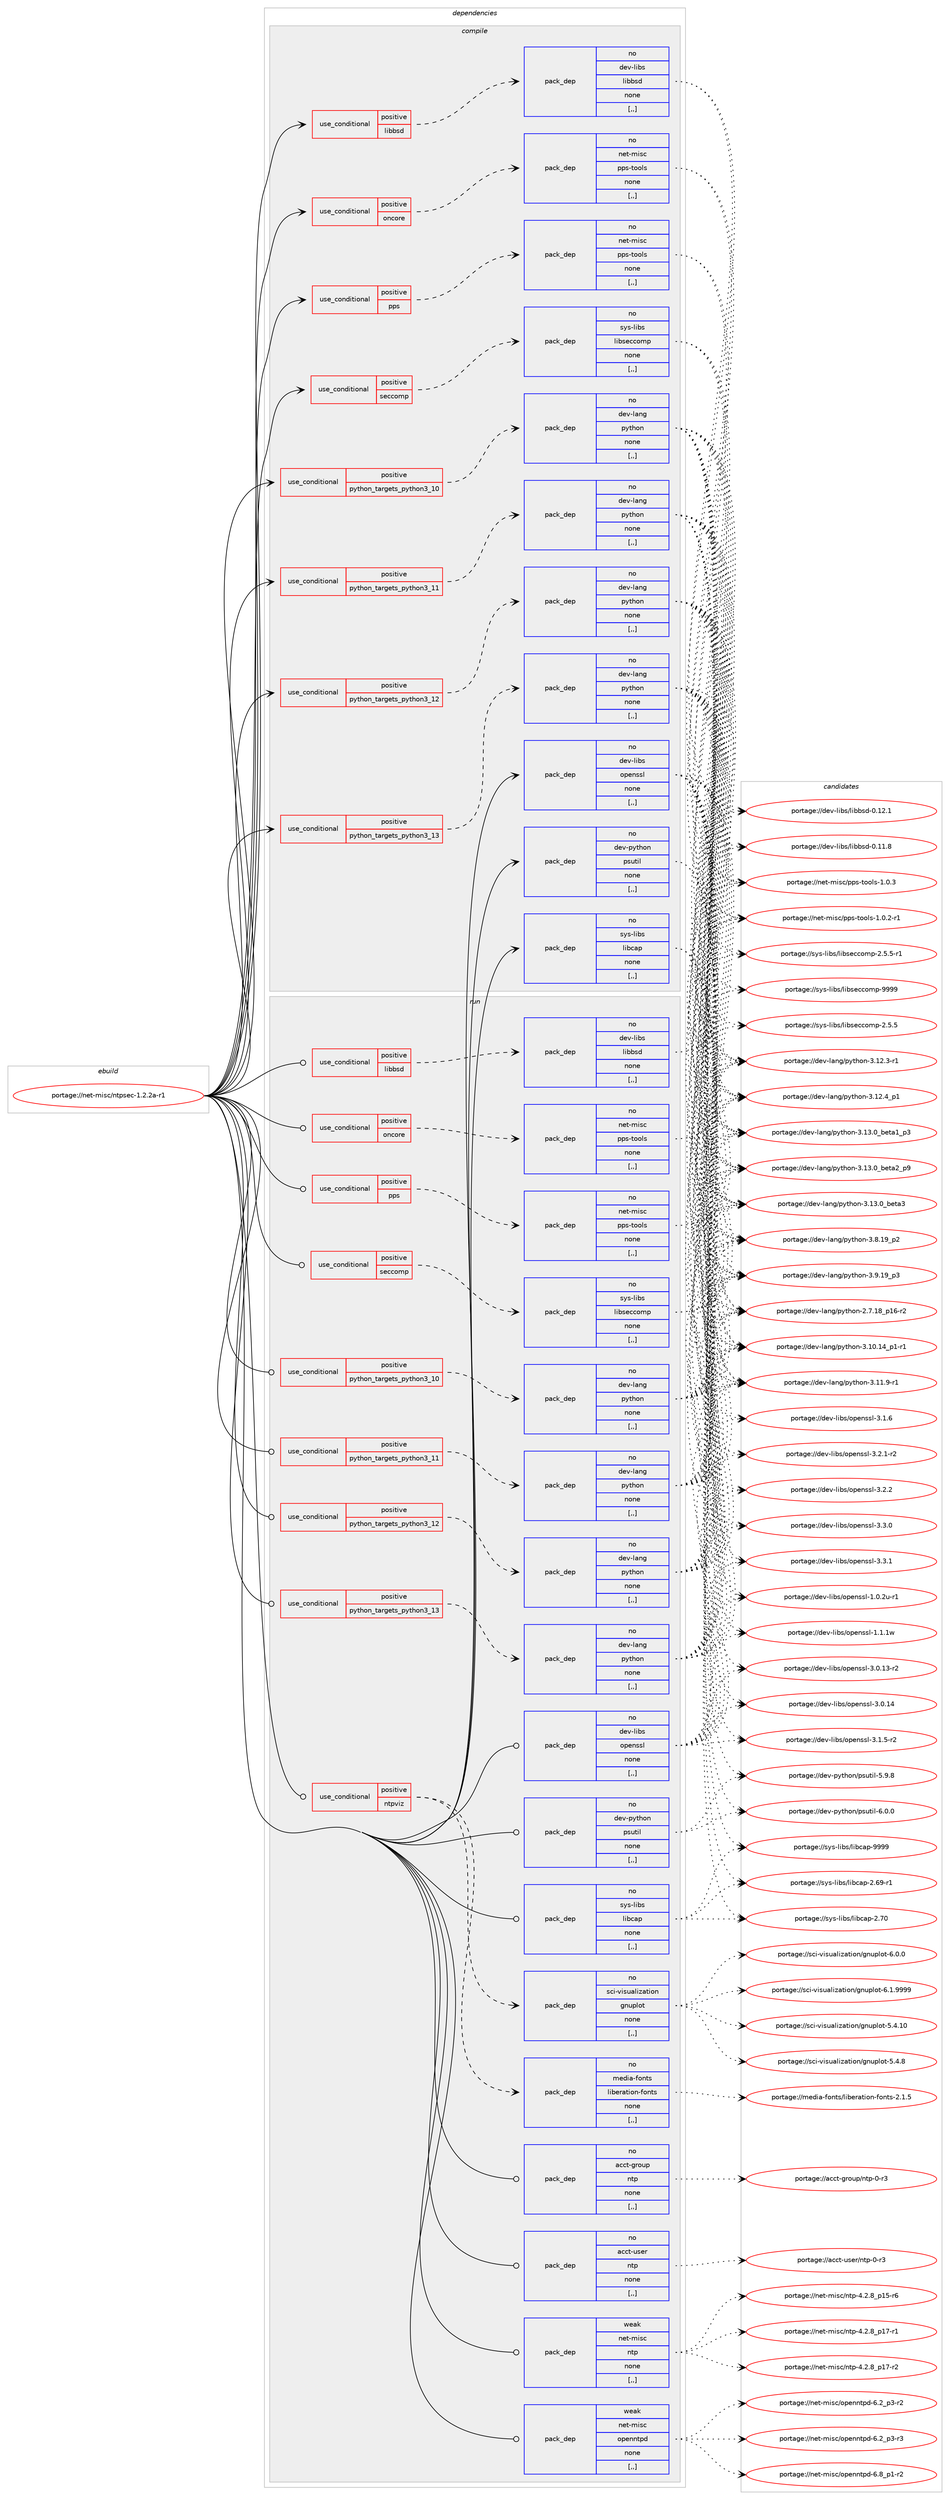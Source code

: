digraph prolog {

# *************
# Graph options
# *************

newrank=true;
concentrate=true;
compound=true;
graph [rankdir=LR,fontname=Helvetica,fontsize=10,ranksep=1.5];#, ranksep=2.5, nodesep=0.2];
edge  [arrowhead=vee];
node  [fontname=Helvetica,fontsize=10];

# **********
# The ebuild
# **********

subgraph cluster_leftcol {
color=gray;
rank=same;
label=<<i>ebuild</i>>;
id [label="portage://net-misc/ntpsec-1.2.2a-r1", color=red, width=4, href="../net-misc/ntpsec-1.2.2a-r1.svg"];
}

# ****************
# The dependencies
# ****************

subgraph cluster_midcol {
color=gray;
label=<<i>dependencies</i>>;
subgraph cluster_compile {
fillcolor="#eeeeee";
style=filled;
label=<<i>compile</i>>;
subgraph cond95794 {
dependency364302 [label=<<TABLE BORDER="0" CELLBORDER="1" CELLSPACING="0" CELLPADDING="4"><TR><TD ROWSPAN="3" CELLPADDING="10">use_conditional</TD></TR><TR><TD>positive</TD></TR><TR><TD>libbsd</TD></TR></TABLE>>, shape=none, color=red];
subgraph pack265881 {
dependency364303 [label=<<TABLE BORDER="0" CELLBORDER="1" CELLSPACING="0" CELLPADDING="4" WIDTH="220"><TR><TD ROWSPAN="6" CELLPADDING="30">pack_dep</TD></TR><TR><TD WIDTH="110">no</TD></TR><TR><TD>dev-libs</TD></TR><TR><TD>libbsd</TD></TR><TR><TD>none</TD></TR><TR><TD>[,,]</TD></TR></TABLE>>, shape=none, color=blue];
}
dependency364302:e -> dependency364303:w [weight=20,style="dashed",arrowhead="vee"];
}
id:e -> dependency364302:w [weight=20,style="solid",arrowhead="vee"];
subgraph cond95795 {
dependency364304 [label=<<TABLE BORDER="0" CELLBORDER="1" CELLSPACING="0" CELLPADDING="4"><TR><TD ROWSPAN="3" CELLPADDING="10">use_conditional</TD></TR><TR><TD>positive</TD></TR><TR><TD>oncore</TD></TR></TABLE>>, shape=none, color=red];
subgraph pack265882 {
dependency364305 [label=<<TABLE BORDER="0" CELLBORDER="1" CELLSPACING="0" CELLPADDING="4" WIDTH="220"><TR><TD ROWSPAN="6" CELLPADDING="30">pack_dep</TD></TR><TR><TD WIDTH="110">no</TD></TR><TR><TD>net-misc</TD></TR><TR><TD>pps-tools</TD></TR><TR><TD>none</TD></TR><TR><TD>[,,]</TD></TR></TABLE>>, shape=none, color=blue];
}
dependency364304:e -> dependency364305:w [weight=20,style="dashed",arrowhead="vee"];
}
id:e -> dependency364304:w [weight=20,style="solid",arrowhead="vee"];
subgraph cond95796 {
dependency364306 [label=<<TABLE BORDER="0" CELLBORDER="1" CELLSPACING="0" CELLPADDING="4"><TR><TD ROWSPAN="3" CELLPADDING="10">use_conditional</TD></TR><TR><TD>positive</TD></TR><TR><TD>pps</TD></TR></TABLE>>, shape=none, color=red];
subgraph pack265883 {
dependency364307 [label=<<TABLE BORDER="0" CELLBORDER="1" CELLSPACING="0" CELLPADDING="4" WIDTH="220"><TR><TD ROWSPAN="6" CELLPADDING="30">pack_dep</TD></TR><TR><TD WIDTH="110">no</TD></TR><TR><TD>net-misc</TD></TR><TR><TD>pps-tools</TD></TR><TR><TD>none</TD></TR><TR><TD>[,,]</TD></TR></TABLE>>, shape=none, color=blue];
}
dependency364306:e -> dependency364307:w [weight=20,style="dashed",arrowhead="vee"];
}
id:e -> dependency364306:w [weight=20,style="solid",arrowhead="vee"];
subgraph cond95797 {
dependency364308 [label=<<TABLE BORDER="0" CELLBORDER="1" CELLSPACING="0" CELLPADDING="4"><TR><TD ROWSPAN="3" CELLPADDING="10">use_conditional</TD></TR><TR><TD>positive</TD></TR><TR><TD>python_targets_python3_10</TD></TR></TABLE>>, shape=none, color=red];
subgraph pack265884 {
dependency364309 [label=<<TABLE BORDER="0" CELLBORDER="1" CELLSPACING="0" CELLPADDING="4" WIDTH="220"><TR><TD ROWSPAN="6" CELLPADDING="30">pack_dep</TD></TR><TR><TD WIDTH="110">no</TD></TR><TR><TD>dev-lang</TD></TR><TR><TD>python</TD></TR><TR><TD>none</TD></TR><TR><TD>[,,]</TD></TR></TABLE>>, shape=none, color=blue];
}
dependency364308:e -> dependency364309:w [weight=20,style="dashed",arrowhead="vee"];
}
id:e -> dependency364308:w [weight=20,style="solid",arrowhead="vee"];
subgraph cond95798 {
dependency364310 [label=<<TABLE BORDER="0" CELLBORDER="1" CELLSPACING="0" CELLPADDING="4"><TR><TD ROWSPAN="3" CELLPADDING="10">use_conditional</TD></TR><TR><TD>positive</TD></TR><TR><TD>python_targets_python3_11</TD></TR></TABLE>>, shape=none, color=red];
subgraph pack265885 {
dependency364311 [label=<<TABLE BORDER="0" CELLBORDER="1" CELLSPACING="0" CELLPADDING="4" WIDTH="220"><TR><TD ROWSPAN="6" CELLPADDING="30">pack_dep</TD></TR><TR><TD WIDTH="110">no</TD></TR><TR><TD>dev-lang</TD></TR><TR><TD>python</TD></TR><TR><TD>none</TD></TR><TR><TD>[,,]</TD></TR></TABLE>>, shape=none, color=blue];
}
dependency364310:e -> dependency364311:w [weight=20,style="dashed",arrowhead="vee"];
}
id:e -> dependency364310:w [weight=20,style="solid",arrowhead="vee"];
subgraph cond95799 {
dependency364312 [label=<<TABLE BORDER="0" CELLBORDER="1" CELLSPACING="0" CELLPADDING="4"><TR><TD ROWSPAN="3" CELLPADDING="10">use_conditional</TD></TR><TR><TD>positive</TD></TR><TR><TD>python_targets_python3_12</TD></TR></TABLE>>, shape=none, color=red];
subgraph pack265886 {
dependency364313 [label=<<TABLE BORDER="0" CELLBORDER="1" CELLSPACING="0" CELLPADDING="4" WIDTH="220"><TR><TD ROWSPAN="6" CELLPADDING="30">pack_dep</TD></TR><TR><TD WIDTH="110">no</TD></TR><TR><TD>dev-lang</TD></TR><TR><TD>python</TD></TR><TR><TD>none</TD></TR><TR><TD>[,,]</TD></TR></TABLE>>, shape=none, color=blue];
}
dependency364312:e -> dependency364313:w [weight=20,style="dashed",arrowhead="vee"];
}
id:e -> dependency364312:w [weight=20,style="solid",arrowhead="vee"];
subgraph cond95800 {
dependency364314 [label=<<TABLE BORDER="0" CELLBORDER="1" CELLSPACING="0" CELLPADDING="4"><TR><TD ROWSPAN="3" CELLPADDING="10">use_conditional</TD></TR><TR><TD>positive</TD></TR><TR><TD>python_targets_python3_13</TD></TR></TABLE>>, shape=none, color=red];
subgraph pack265887 {
dependency364315 [label=<<TABLE BORDER="0" CELLBORDER="1" CELLSPACING="0" CELLPADDING="4" WIDTH="220"><TR><TD ROWSPAN="6" CELLPADDING="30">pack_dep</TD></TR><TR><TD WIDTH="110">no</TD></TR><TR><TD>dev-lang</TD></TR><TR><TD>python</TD></TR><TR><TD>none</TD></TR><TR><TD>[,,]</TD></TR></TABLE>>, shape=none, color=blue];
}
dependency364314:e -> dependency364315:w [weight=20,style="dashed",arrowhead="vee"];
}
id:e -> dependency364314:w [weight=20,style="solid",arrowhead="vee"];
subgraph cond95801 {
dependency364316 [label=<<TABLE BORDER="0" CELLBORDER="1" CELLSPACING="0" CELLPADDING="4"><TR><TD ROWSPAN="3" CELLPADDING="10">use_conditional</TD></TR><TR><TD>positive</TD></TR><TR><TD>seccomp</TD></TR></TABLE>>, shape=none, color=red];
subgraph pack265888 {
dependency364317 [label=<<TABLE BORDER="0" CELLBORDER="1" CELLSPACING="0" CELLPADDING="4" WIDTH="220"><TR><TD ROWSPAN="6" CELLPADDING="30">pack_dep</TD></TR><TR><TD WIDTH="110">no</TD></TR><TR><TD>sys-libs</TD></TR><TR><TD>libseccomp</TD></TR><TR><TD>none</TD></TR><TR><TD>[,,]</TD></TR></TABLE>>, shape=none, color=blue];
}
dependency364316:e -> dependency364317:w [weight=20,style="dashed",arrowhead="vee"];
}
id:e -> dependency364316:w [weight=20,style="solid",arrowhead="vee"];
subgraph pack265889 {
dependency364318 [label=<<TABLE BORDER="0" CELLBORDER="1" CELLSPACING="0" CELLPADDING="4" WIDTH="220"><TR><TD ROWSPAN="6" CELLPADDING="30">pack_dep</TD></TR><TR><TD WIDTH="110">no</TD></TR><TR><TD>dev-libs</TD></TR><TR><TD>openssl</TD></TR><TR><TD>none</TD></TR><TR><TD>[,,]</TD></TR></TABLE>>, shape=none, color=blue];
}
id:e -> dependency364318:w [weight=20,style="solid",arrowhead="vee"];
subgraph pack265890 {
dependency364319 [label=<<TABLE BORDER="0" CELLBORDER="1" CELLSPACING="0" CELLPADDING="4" WIDTH="220"><TR><TD ROWSPAN="6" CELLPADDING="30">pack_dep</TD></TR><TR><TD WIDTH="110">no</TD></TR><TR><TD>dev-python</TD></TR><TR><TD>psutil</TD></TR><TR><TD>none</TD></TR><TR><TD>[,,]</TD></TR></TABLE>>, shape=none, color=blue];
}
id:e -> dependency364319:w [weight=20,style="solid",arrowhead="vee"];
subgraph pack265891 {
dependency364320 [label=<<TABLE BORDER="0" CELLBORDER="1" CELLSPACING="0" CELLPADDING="4" WIDTH="220"><TR><TD ROWSPAN="6" CELLPADDING="30">pack_dep</TD></TR><TR><TD WIDTH="110">no</TD></TR><TR><TD>sys-libs</TD></TR><TR><TD>libcap</TD></TR><TR><TD>none</TD></TR><TR><TD>[,,]</TD></TR></TABLE>>, shape=none, color=blue];
}
id:e -> dependency364320:w [weight=20,style="solid",arrowhead="vee"];
}
subgraph cluster_compileandrun {
fillcolor="#eeeeee";
style=filled;
label=<<i>compile and run</i>>;
}
subgraph cluster_run {
fillcolor="#eeeeee";
style=filled;
label=<<i>run</i>>;
subgraph cond95802 {
dependency364321 [label=<<TABLE BORDER="0" CELLBORDER="1" CELLSPACING="0" CELLPADDING="4"><TR><TD ROWSPAN="3" CELLPADDING="10">use_conditional</TD></TR><TR><TD>positive</TD></TR><TR><TD>libbsd</TD></TR></TABLE>>, shape=none, color=red];
subgraph pack265892 {
dependency364322 [label=<<TABLE BORDER="0" CELLBORDER="1" CELLSPACING="0" CELLPADDING="4" WIDTH="220"><TR><TD ROWSPAN="6" CELLPADDING="30">pack_dep</TD></TR><TR><TD WIDTH="110">no</TD></TR><TR><TD>dev-libs</TD></TR><TR><TD>libbsd</TD></TR><TR><TD>none</TD></TR><TR><TD>[,,]</TD></TR></TABLE>>, shape=none, color=blue];
}
dependency364321:e -> dependency364322:w [weight=20,style="dashed",arrowhead="vee"];
}
id:e -> dependency364321:w [weight=20,style="solid",arrowhead="odot"];
subgraph cond95803 {
dependency364323 [label=<<TABLE BORDER="0" CELLBORDER="1" CELLSPACING="0" CELLPADDING="4"><TR><TD ROWSPAN="3" CELLPADDING="10">use_conditional</TD></TR><TR><TD>positive</TD></TR><TR><TD>ntpviz</TD></TR></TABLE>>, shape=none, color=red];
subgraph pack265893 {
dependency364324 [label=<<TABLE BORDER="0" CELLBORDER="1" CELLSPACING="0" CELLPADDING="4" WIDTH="220"><TR><TD ROWSPAN="6" CELLPADDING="30">pack_dep</TD></TR><TR><TD WIDTH="110">no</TD></TR><TR><TD>media-fonts</TD></TR><TR><TD>liberation-fonts</TD></TR><TR><TD>none</TD></TR><TR><TD>[,,]</TD></TR></TABLE>>, shape=none, color=blue];
}
dependency364323:e -> dependency364324:w [weight=20,style="dashed",arrowhead="vee"];
subgraph pack265894 {
dependency364325 [label=<<TABLE BORDER="0" CELLBORDER="1" CELLSPACING="0" CELLPADDING="4" WIDTH="220"><TR><TD ROWSPAN="6" CELLPADDING="30">pack_dep</TD></TR><TR><TD WIDTH="110">no</TD></TR><TR><TD>sci-visualization</TD></TR><TR><TD>gnuplot</TD></TR><TR><TD>none</TD></TR><TR><TD>[,,]</TD></TR></TABLE>>, shape=none, color=blue];
}
dependency364323:e -> dependency364325:w [weight=20,style="dashed",arrowhead="vee"];
}
id:e -> dependency364323:w [weight=20,style="solid",arrowhead="odot"];
subgraph cond95804 {
dependency364326 [label=<<TABLE BORDER="0" CELLBORDER="1" CELLSPACING="0" CELLPADDING="4"><TR><TD ROWSPAN="3" CELLPADDING="10">use_conditional</TD></TR><TR><TD>positive</TD></TR><TR><TD>oncore</TD></TR></TABLE>>, shape=none, color=red];
subgraph pack265895 {
dependency364327 [label=<<TABLE BORDER="0" CELLBORDER="1" CELLSPACING="0" CELLPADDING="4" WIDTH="220"><TR><TD ROWSPAN="6" CELLPADDING="30">pack_dep</TD></TR><TR><TD WIDTH="110">no</TD></TR><TR><TD>net-misc</TD></TR><TR><TD>pps-tools</TD></TR><TR><TD>none</TD></TR><TR><TD>[,,]</TD></TR></TABLE>>, shape=none, color=blue];
}
dependency364326:e -> dependency364327:w [weight=20,style="dashed",arrowhead="vee"];
}
id:e -> dependency364326:w [weight=20,style="solid",arrowhead="odot"];
subgraph cond95805 {
dependency364328 [label=<<TABLE BORDER="0" CELLBORDER="1" CELLSPACING="0" CELLPADDING="4"><TR><TD ROWSPAN="3" CELLPADDING="10">use_conditional</TD></TR><TR><TD>positive</TD></TR><TR><TD>pps</TD></TR></TABLE>>, shape=none, color=red];
subgraph pack265896 {
dependency364329 [label=<<TABLE BORDER="0" CELLBORDER="1" CELLSPACING="0" CELLPADDING="4" WIDTH="220"><TR><TD ROWSPAN="6" CELLPADDING="30">pack_dep</TD></TR><TR><TD WIDTH="110">no</TD></TR><TR><TD>net-misc</TD></TR><TR><TD>pps-tools</TD></TR><TR><TD>none</TD></TR><TR><TD>[,,]</TD></TR></TABLE>>, shape=none, color=blue];
}
dependency364328:e -> dependency364329:w [weight=20,style="dashed",arrowhead="vee"];
}
id:e -> dependency364328:w [weight=20,style="solid",arrowhead="odot"];
subgraph cond95806 {
dependency364330 [label=<<TABLE BORDER="0" CELLBORDER="1" CELLSPACING="0" CELLPADDING="4"><TR><TD ROWSPAN="3" CELLPADDING="10">use_conditional</TD></TR><TR><TD>positive</TD></TR><TR><TD>python_targets_python3_10</TD></TR></TABLE>>, shape=none, color=red];
subgraph pack265897 {
dependency364331 [label=<<TABLE BORDER="0" CELLBORDER="1" CELLSPACING="0" CELLPADDING="4" WIDTH="220"><TR><TD ROWSPAN="6" CELLPADDING="30">pack_dep</TD></TR><TR><TD WIDTH="110">no</TD></TR><TR><TD>dev-lang</TD></TR><TR><TD>python</TD></TR><TR><TD>none</TD></TR><TR><TD>[,,]</TD></TR></TABLE>>, shape=none, color=blue];
}
dependency364330:e -> dependency364331:w [weight=20,style="dashed",arrowhead="vee"];
}
id:e -> dependency364330:w [weight=20,style="solid",arrowhead="odot"];
subgraph cond95807 {
dependency364332 [label=<<TABLE BORDER="0" CELLBORDER="1" CELLSPACING="0" CELLPADDING="4"><TR><TD ROWSPAN="3" CELLPADDING="10">use_conditional</TD></TR><TR><TD>positive</TD></TR><TR><TD>python_targets_python3_11</TD></TR></TABLE>>, shape=none, color=red];
subgraph pack265898 {
dependency364333 [label=<<TABLE BORDER="0" CELLBORDER="1" CELLSPACING="0" CELLPADDING="4" WIDTH="220"><TR><TD ROWSPAN="6" CELLPADDING="30">pack_dep</TD></TR><TR><TD WIDTH="110">no</TD></TR><TR><TD>dev-lang</TD></TR><TR><TD>python</TD></TR><TR><TD>none</TD></TR><TR><TD>[,,]</TD></TR></TABLE>>, shape=none, color=blue];
}
dependency364332:e -> dependency364333:w [weight=20,style="dashed",arrowhead="vee"];
}
id:e -> dependency364332:w [weight=20,style="solid",arrowhead="odot"];
subgraph cond95808 {
dependency364334 [label=<<TABLE BORDER="0" CELLBORDER="1" CELLSPACING="0" CELLPADDING="4"><TR><TD ROWSPAN="3" CELLPADDING="10">use_conditional</TD></TR><TR><TD>positive</TD></TR><TR><TD>python_targets_python3_12</TD></TR></TABLE>>, shape=none, color=red];
subgraph pack265899 {
dependency364335 [label=<<TABLE BORDER="0" CELLBORDER="1" CELLSPACING="0" CELLPADDING="4" WIDTH="220"><TR><TD ROWSPAN="6" CELLPADDING="30">pack_dep</TD></TR><TR><TD WIDTH="110">no</TD></TR><TR><TD>dev-lang</TD></TR><TR><TD>python</TD></TR><TR><TD>none</TD></TR><TR><TD>[,,]</TD></TR></TABLE>>, shape=none, color=blue];
}
dependency364334:e -> dependency364335:w [weight=20,style="dashed",arrowhead="vee"];
}
id:e -> dependency364334:w [weight=20,style="solid",arrowhead="odot"];
subgraph cond95809 {
dependency364336 [label=<<TABLE BORDER="0" CELLBORDER="1" CELLSPACING="0" CELLPADDING="4"><TR><TD ROWSPAN="3" CELLPADDING="10">use_conditional</TD></TR><TR><TD>positive</TD></TR><TR><TD>python_targets_python3_13</TD></TR></TABLE>>, shape=none, color=red];
subgraph pack265900 {
dependency364337 [label=<<TABLE BORDER="0" CELLBORDER="1" CELLSPACING="0" CELLPADDING="4" WIDTH="220"><TR><TD ROWSPAN="6" CELLPADDING="30">pack_dep</TD></TR><TR><TD WIDTH="110">no</TD></TR><TR><TD>dev-lang</TD></TR><TR><TD>python</TD></TR><TR><TD>none</TD></TR><TR><TD>[,,]</TD></TR></TABLE>>, shape=none, color=blue];
}
dependency364336:e -> dependency364337:w [weight=20,style="dashed",arrowhead="vee"];
}
id:e -> dependency364336:w [weight=20,style="solid",arrowhead="odot"];
subgraph cond95810 {
dependency364338 [label=<<TABLE BORDER="0" CELLBORDER="1" CELLSPACING="0" CELLPADDING="4"><TR><TD ROWSPAN="3" CELLPADDING="10">use_conditional</TD></TR><TR><TD>positive</TD></TR><TR><TD>seccomp</TD></TR></TABLE>>, shape=none, color=red];
subgraph pack265901 {
dependency364339 [label=<<TABLE BORDER="0" CELLBORDER="1" CELLSPACING="0" CELLPADDING="4" WIDTH="220"><TR><TD ROWSPAN="6" CELLPADDING="30">pack_dep</TD></TR><TR><TD WIDTH="110">no</TD></TR><TR><TD>sys-libs</TD></TR><TR><TD>libseccomp</TD></TR><TR><TD>none</TD></TR><TR><TD>[,,]</TD></TR></TABLE>>, shape=none, color=blue];
}
dependency364338:e -> dependency364339:w [weight=20,style="dashed",arrowhead="vee"];
}
id:e -> dependency364338:w [weight=20,style="solid",arrowhead="odot"];
subgraph pack265902 {
dependency364340 [label=<<TABLE BORDER="0" CELLBORDER="1" CELLSPACING="0" CELLPADDING="4" WIDTH="220"><TR><TD ROWSPAN="6" CELLPADDING="30">pack_dep</TD></TR><TR><TD WIDTH="110">no</TD></TR><TR><TD>acct-group</TD></TR><TR><TD>ntp</TD></TR><TR><TD>none</TD></TR><TR><TD>[,,]</TD></TR></TABLE>>, shape=none, color=blue];
}
id:e -> dependency364340:w [weight=20,style="solid",arrowhead="odot"];
subgraph pack265903 {
dependency364341 [label=<<TABLE BORDER="0" CELLBORDER="1" CELLSPACING="0" CELLPADDING="4" WIDTH="220"><TR><TD ROWSPAN="6" CELLPADDING="30">pack_dep</TD></TR><TR><TD WIDTH="110">no</TD></TR><TR><TD>acct-user</TD></TR><TR><TD>ntp</TD></TR><TR><TD>none</TD></TR><TR><TD>[,,]</TD></TR></TABLE>>, shape=none, color=blue];
}
id:e -> dependency364341:w [weight=20,style="solid",arrowhead="odot"];
subgraph pack265904 {
dependency364342 [label=<<TABLE BORDER="0" CELLBORDER="1" CELLSPACING="0" CELLPADDING="4" WIDTH="220"><TR><TD ROWSPAN="6" CELLPADDING="30">pack_dep</TD></TR><TR><TD WIDTH="110">no</TD></TR><TR><TD>dev-libs</TD></TR><TR><TD>openssl</TD></TR><TR><TD>none</TD></TR><TR><TD>[,,]</TD></TR></TABLE>>, shape=none, color=blue];
}
id:e -> dependency364342:w [weight=20,style="solid",arrowhead="odot"];
subgraph pack265905 {
dependency364343 [label=<<TABLE BORDER="0" CELLBORDER="1" CELLSPACING="0" CELLPADDING="4" WIDTH="220"><TR><TD ROWSPAN="6" CELLPADDING="30">pack_dep</TD></TR><TR><TD WIDTH="110">no</TD></TR><TR><TD>dev-python</TD></TR><TR><TD>psutil</TD></TR><TR><TD>none</TD></TR><TR><TD>[,,]</TD></TR></TABLE>>, shape=none, color=blue];
}
id:e -> dependency364343:w [weight=20,style="solid",arrowhead="odot"];
subgraph pack265906 {
dependency364344 [label=<<TABLE BORDER="0" CELLBORDER="1" CELLSPACING="0" CELLPADDING="4" WIDTH="220"><TR><TD ROWSPAN="6" CELLPADDING="30">pack_dep</TD></TR><TR><TD WIDTH="110">no</TD></TR><TR><TD>sys-libs</TD></TR><TR><TD>libcap</TD></TR><TR><TD>none</TD></TR><TR><TD>[,,]</TD></TR></TABLE>>, shape=none, color=blue];
}
id:e -> dependency364344:w [weight=20,style="solid",arrowhead="odot"];
subgraph pack265907 {
dependency364345 [label=<<TABLE BORDER="0" CELLBORDER="1" CELLSPACING="0" CELLPADDING="4" WIDTH="220"><TR><TD ROWSPAN="6" CELLPADDING="30">pack_dep</TD></TR><TR><TD WIDTH="110">weak</TD></TR><TR><TD>net-misc</TD></TR><TR><TD>ntp</TD></TR><TR><TD>none</TD></TR><TR><TD>[,,]</TD></TR></TABLE>>, shape=none, color=blue];
}
id:e -> dependency364345:w [weight=20,style="solid",arrowhead="odot"];
subgraph pack265908 {
dependency364346 [label=<<TABLE BORDER="0" CELLBORDER="1" CELLSPACING="0" CELLPADDING="4" WIDTH="220"><TR><TD ROWSPAN="6" CELLPADDING="30">pack_dep</TD></TR><TR><TD WIDTH="110">weak</TD></TR><TR><TD>net-misc</TD></TR><TR><TD>openntpd</TD></TR><TR><TD>none</TD></TR><TR><TD>[,,]</TD></TR></TABLE>>, shape=none, color=blue];
}
id:e -> dependency364346:w [weight=20,style="solid",arrowhead="odot"];
}
}

# **************
# The candidates
# **************

subgraph cluster_choices {
rank=same;
color=gray;
label=<<i>candidates</i>>;

subgraph choice265881 {
color=black;
nodesep=1;
choice100101118451081059811547108105989811510045484649494656 [label="portage://dev-libs/libbsd-0.11.8", color=red, width=4,href="../dev-libs/libbsd-0.11.8.svg"];
choice100101118451081059811547108105989811510045484649504649 [label="portage://dev-libs/libbsd-0.12.1", color=red, width=4,href="../dev-libs/libbsd-0.12.1.svg"];
dependency364303:e -> choice100101118451081059811547108105989811510045484649494656:w [style=dotted,weight="100"];
dependency364303:e -> choice100101118451081059811547108105989811510045484649504649:w [style=dotted,weight="100"];
}
subgraph choice265882 {
color=black;
nodesep=1;
choice110101116451091051159947112112115451161111111081154549464846504511449 [label="portage://net-misc/pps-tools-1.0.2-r1", color=red, width=4,href="../net-misc/pps-tools-1.0.2-r1.svg"];
choice11010111645109105115994711211211545116111111108115454946484651 [label="portage://net-misc/pps-tools-1.0.3", color=red, width=4,href="../net-misc/pps-tools-1.0.3.svg"];
dependency364305:e -> choice110101116451091051159947112112115451161111111081154549464846504511449:w [style=dotted,weight="100"];
dependency364305:e -> choice11010111645109105115994711211211545116111111108115454946484651:w [style=dotted,weight="100"];
}
subgraph choice265883 {
color=black;
nodesep=1;
choice110101116451091051159947112112115451161111111081154549464846504511449 [label="portage://net-misc/pps-tools-1.0.2-r1", color=red, width=4,href="../net-misc/pps-tools-1.0.2-r1.svg"];
choice11010111645109105115994711211211545116111111108115454946484651 [label="portage://net-misc/pps-tools-1.0.3", color=red, width=4,href="../net-misc/pps-tools-1.0.3.svg"];
dependency364307:e -> choice110101116451091051159947112112115451161111111081154549464846504511449:w [style=dotted,weight="100"];
dependency364307:e -> choice11010111645109105115994711211211545116111111108115454946484651:w [style=dotted,weight="100"];
}
subgraph choice265884 {
color=black;
nodesep=1;
choice100101118451089711010347112121116104111110455046554649569511249544511450 [label="portage://dev-lang/python-2.7.18_p16-r2", color=red, width=4,href="../dev-lang/python-2.7.18_p16-r2.svg"];
choice100101118451089711010347112121116104111110455146494846495295112494511449 [label="portage://dev-lang/python-3.10.14_p1-r1", color=red, width=4,href="../dev-lang/python-3.10.14_p1-r1.svg"];
choice100101118451089711010347112121116104111110455146494946574511449 [label="portage://dev-lang/python-3.11.9-r1", color=red, width=4,href="../dev-lang/python-3.11.9-r1.svg"];
choice100101118451089711010347112121116104111110455146495046514511449 [label="portage://dev-lang/python-3.12.3-r1", color=red, width=4,href="../dev-lang/python-3.12.3-r1.svg"];
choice100101118451089711010347112121116104111110455146495046529511249 [label="portage://dev-lang/python-3.12.4_p1", color=red, width=4,href="../dev-lang/python-3.12.4_p1.svg"];
choice10010111845108971101034711212111610411111045514649514648959810111697499511251 [label="portage://dev-lang/python-3.13.0_beta1_p3", color=red, width=4,href="../dev-lang/python-3.13.0_beta1_p3.svg"];
choice10010111845108971101034711212111610411111045514649514648959810111697509511257 [label="portage://dev-lang/python-3.13.0_beta2_p9", color=red, width=4,href="../dev-lang/python-3.13.0_beta2_p9.svg"];
choice1001011184510897110103471121211161041111104551464951464895981011169751 [label="portage://dev-lang/python-3.13.0_beta3", color=red, width=4,href="../dev-lang/python-3.13.0_beta3.svg"];
choice100101118451089711010347112121116104111110455146564649579511250 [label="portage://dev-lang/python-3.8.19_p2", color=red, width=4,href="../dev-lang/python-3.8.19_p2.svg"];
choice100101118451089711010347112121116104111110455146574649579511251 [label="portage://dev-lang/python-3.9.19_p3", color=red, width=4,href="../dev-lang/python-3.9.19_p3.svg"];
dependency364309:e -> choice100101118451089711010347112121116104111110455046554649569511249544511450:w [style=dotted,weight="100"];
dependency364309:e -> choice100101118451089711010347112121116104111110455146494846495295112494511449:w [style=dotted,weight="100"];
dependency364309:e -> choice100101118451089711010347112121116104111110455146494946574511449:w [style=dotted,weight="100"];
dependency364309:e -> choice100101118451089711010347112121116104111110455146495046514511449:w [style=dotted,weight="100"];
dependency364309:e -> choice100101118451089711010347112121116104111110455146495046529511249:w [style=dotted,weight="100"];
dependency364309:e -> choice10010111845108971101034711212111610411111045514649514648959810111697499511251:w [style=dotted,weight="100"];
dependency364309:e -> choice10010111845108971101034711212111610411111045514649514648959810111697509511257:w [style=dotted,weight="100"];
dependency364309:e -> choice1001011184510897110103471121211161041111104551464951464895981011169751:w [style=dotted,weight="100"];
dependency364309:e -> choice100101118451089711010347112121116104111110455146564649579511250:w [style=dotted,weight="100"];
dependency364309:e -> choice100101118451089711010347112121116104111110455146574649579511251:w [style=dotted,weight="100"];
}
subgraph choice265885 {
color=black;
nodesep=1;
choice100101118451089711010347112121116104111110455046554649569511249544511450 [label="portage://dev-lang/python-2.7.18_p16-r2", color=red, width=4,href="../dev-lang/python-2.7.18_p16-r2.svg"];
choice100101118451089711010347112121116104111110455146494846495295112494511449 [label="portage://dev-lang/python-3.10.14_p1-r1", color=red, width=4,href="../dev-lang/python-3.10.14_p1-r1.svg"];
choice100101118451089711010347112121116104111110455146494946574511449 [label="portage://dev-lang/python-3.11.9-r1", color=red, width=4,href="../dev-lang/python-3.11.9-r1.svg"];
choice100101118451089711010347112121116104111110455146495046514511449 [label="portage://dev-lang/python-3.12.3-r1", color=red, width=4,href="../dev-lang/python-3.12.3-r1.svg"];
choice100101118451089711010347112121116104111110455146495046529511249 [label="portage://dev-lang/python-3.12.4_p1", color=red, width=4,href="../dev-lang/python-3.12.4_p1.svg"];
choice10010111845108971101034711212111610411111045514649514648959810111697499511251 [label="portage://dev-lang/python-3.13.0_beta1_p3", color=red, width=4,href="../dev-lang/python-3.13.0_beta1_p3.svg"];
choice10010111845108971101034711212111610411111045514649514648959810111697509511257 [label="portage://dev-lang/python-3.13.0_beta2_p9", color=red, width=4,href="../dev-lang/python-3.13.0_beta2_p9.svg"];
choice1001011184510897110103471121211161041111104551464951464895981011169751 [label="portage://dev-lang/python-3.13.0_beta3", color=red, width=4,href="../dev-lang/python-3.13.0_beta3.svg"];
choice100101118451089711010347112121116104111110455146564649579511250 [label="portage://dev-lang/python-3.8.19_p2", color=red, width=4,href="../dev-lang/python-3.8.19_p2.svg"];
choice100101118451089711010347112121116104111110455146574649579511251 [label="portage://dev-lang/python-3.9.19_p3", color=red, width=4,href="../dev-lang/python-3.9.19_p3.svg"];
dependency364311:e -> choice100101118451089711010347112121116104111110455046554649569511249544511450:w [style=dotted,weight="100"];
dependency364311:e -> choice100101118451089711010347112121116104111110455146494846495295112494511449:w [style=dotted,weight="100"];
dependency364311:e -> choice100101118451089711010347112121116104111110455146494946574511449:w [style=dotted,weight="100"];
dependency364311:e -> choice100101118451089711010347112121116104111110455146495046514511449:w [style=dotted,weight="100"];
dependency364311:e -> choice100101118451089711010347112121116104111110455146495046529511249:w [style=dotted,weight="100"];
dependency364311:e -> choice10010111845108971101034711212111610411111045514649514648959810111697499511251:w [style=dotted,weight="100"];
dependency364311:e -> choice10010111845108971101034711212111610411111045514649514648959810111697509511257:w [style=dotted,weight="100"];
dependency364311:e -> choice1001011184510897110103471121211161041111104551464951464895981011169751:w [style=dotted,weight="100"];
dependency364311:e -> choice100101118451089711010347112121116104111110455146564649579511250:w [style=dotted,weight="100"];
dependency364311:e -> choice100101118451089711010347112121116104111110455146574649579511251:w [style=dotted,weight="100"];
}
subgraph choice265886 {
color=black;
nodesep=1;
choice100101118451089711010347112121116104111110455046554649569511249544511450 [label="portage://dev-lang/python-2.7.18_p16-r2", color=red, width=4,href="../dev-lang/python-2.7.18_p16-r2.svg"];
choice100101118451089711010347112121116104111110455146494846495295112494511449 [label="portage://dev-lang/python-3.10.14_p1-r1", color=red, width=4,href="../dev-lang/python-3.10.14_p1-r1.svg"];
choice100101118451089711010347112121116104111110455146494946574511449 [label="portage://dev-lang/python-3.11.9-r1", color=red, width=4,href="../dev-lang/python-3.11.9-r1.svg"];
choice100101118451089711010347112121116104111110455146495046514511449 [label="portage://dev-lang/python-3.12.3-r1", color=red, width=4,href="../dev-lang/python-3.12.3-r1.svg"];
choice100101118451089711010347112121116104111110455146495046529511249 [label="portage://dev-lang/python-3.12.4_p1", color=red, width=4,href="../dev-lang/python-3.12.4_p1.svg"];
choice10010111845108971101034711212111610411111045514649514648959810111697499511251 [label="portage://dev-lang/python-3.13.0_beta1_p3", color=red, width=4,href="../dev-lang/python-3.13.0_beta1_p3.svg"];
choice10010111845108971101034711212111610411111045514649514648959810111697509511257 [label="portage://dev-lang/python-3.13.0_beta2_p9", color=red, width=4,href="../dev-lang/python-3.13.0_beta2_p9.svg"];
choice1001011184510897110103471121211161041111104551464951464895981011169751 [label="portage://dev-lang/python-3.13.0_beta3", color=red, width=4,href="../dev-lang/python-3.13.0_beta3.svg"];
choice100101118451089711010347112121116104111110455146564649579511250 [label="portage://dev-lang/python-3.8.19_p2", color=red, width=4,href="../dev-lang/python-3.8.19_p2.svg"];
choice100101118451089711010347112121116104111110455146574649579511251 [label="portage://dev-lang/python-3.9.19_p3", color=red, width=4,href="../dev-lang/python-3.9.19_p3.svg"];
dependency364313:e -> choice100101118451089711010347112121116104111110455046554649569511249544511450:w [style=dotted,weight="100"];
dependency364313:e -> choice100101118451089711010347112121116104111110455146494846495295112494511449:w [style=dotted,weight="100"];
dependency364313:e -> choice100101118451089711010347112121116104111110455146494946574511449:w [style=dotted,weight="100"];
dependency364313:e -> choice100101118451089711010347112121116104111110455146495046514511449:w [style=dotted,weight="100"];
dependency364313:e -> choice100101118451089711010347112121116104111110455146495046529511249:w [style=dotted,weight="100"];
dependency364313:e -> choice10010111845108971101034711212111610411111045514649514648959810111697499511251:w [style=dotted,weight="100"];
dependency364313:e -> choice10010111845108971101034711212111610411111045514649514648959810111697509511257:w [style=dotted,weight="100"];
dependency364313:e -> choice1001011184510897110103471121211161041111104551464951464895981011169751:w [style=dotted,weight="100"];
dependency364313:e -> choice100101118451089711010347112121116104111110455146564649579511250:w [style=dotted,weight="100"];
dependency364313:e -> choice100101118451089711010347112121116104111110455146574649579511251:w [style=dotted,weight="100"];
}
subgraph choice265887 {
color=black;
nodesep=1;
choice100101118451089711010347112121116104111110455046554649569511249544511450 [label="portage://dev-lang/python-2.7.18_p16-r2", color=red, width=4,href="../dev-lang/python-2.7.18_p16-r2.svg"];
choice100101118451089711010347112121116104111110455146494846495295112494511449 [label="portage://dev-lang/python-3.10.14_p1-r1", color=red, width=4,href="../dev-lang/python-3.10.14_p1-r1.svg"];
choice100101118451089711010347112121116104111110455146494946574511449 [label="portage://dev-lang/python-3.11.9-r1", color=red, width=4,href="../dev-lang/python-3.11.9-r1.svg"];
choice100101118451089711010347112121116104111110455146495046514511449 [label="portage://dev-lang/python-3.12.3-r1", color=red, width=4,href="../dev-lang/python-3.12.3-r1.svg"];
choice100101118451089711010347112121116104111110455146495046529511249 [label="portage://dev-lang/python-3.12.4_p1", color=red, width=4,href="../dev-lang/python-3.12.4_p1.svg"];
choice10010111845108971101034711212111610411111045514649514648959810111697499511251 [label="portage://dev-lang/python-3.13.0_beta1_p3", color=red, width=4,href="../dev-lang/python-3.13.0_beta1_p3.svg"];
choice10010111845108971101034711212111610411111045514649514648959810111697509511257 [label="portage://dev-lang/python-3.13.0_beta2_p9", color=red, width=4,href="../dev-lang/python-3.13.0_beta2_p9.svg"];
choice1001011184510897110103471121211161041111104551464951464895981011169751 [label="portage://dev-lang/python-3.13.0_beta3", color=red, width=4,href="../dev-lang/python-3.13.0_beta3.svg"];
choice100101118451089711010347112121116104111110455146564649579511250 [label="portage://dev-lang/python-3.8.19_p2", color=red, width=4,href="../dev-lang/python-3.8.19_p2.svg"];
choice100101118451089711010347112121116104111110455146574649579511251 [label="portage://dev-lang/python-3.9.19_p3", color=red, width=4,href="../dev-lang/python-3.9.19_p3.svg"];
dependency364315:e -> choice100101118451089711010347112121116104111110455046554649569511249544511450:w [style=dotted,weight="100"];
dependency364315:e -> choice100101118451089711010347112121116104111110455146494846495295112494511449:w [style=dotted,weight="100"];
dependency364315:e -> choice100101118451089711010347112121116104111110455146494946574511449:w [style=dotted,weight="100"];
dependency364315:e -> choice100101118451089711010347112121116104111110455146495046514511449:w [style=dotted,weight="100"];
dependency364315:e -> choice100101118451089711010347112121116104111110455146495046529511249:w [style=dotted,weight="100"];
dependency364315:e -> choice10010111845108971101034711212111610411111045514649514648959810111697499511251:w [style=dotted,weight="100"];
dependency364315:e -> choice10010111845108971101034711212111610411111045514649514648959810111697509511257:w [style=dotted,weight="100"];
dependency364315:e -> choice1001011184510897110103471121211161041111104551464951464895981011169751:w [style=dotted,weight="100"];
dependency364315:e -> choice100101118451089711010347112121116104111110455146564649579511250:w [style=dotted,weight="100"];
dependency364315:e -> choice100101118451089711010347112121116104111110455146574649579511251:w [style=dotted,weight="100"];
}
subgraph choice265888 {
color=black;
nodesep=1;
choice115121115451081059811547108105981151019999111109112455046534653 [label="portage://sys-libs/libseccomp-2.5.5", color=red, width=4,href="../sys-libs/libseccomp-2.5.5.svg"];
choice1151211154510810598115471081059811510199991111091124550465346534511449 [label="portage://sys-libs/libseccomp-2.5.5-r1", color=red, width=4,href="../sys-libs/libseccomp-2.5.5-r1.svg"];
choice1151211154510810598115471081059811510199991111091124557575757 [label="portage://sys-libs/libseccomp-9999", color=red, width=4,href="../sys-libs/libseccomp-9999.svg"];
dependency364317:e -> choice115121115451081059811547108105981151019999111109112455046534653:w [style=dotted,weight="100"];
dependency364317:e -> choice1151211154510810598115471081059811510199991111091124550465346534511449:w [style=dotted,weight="100"];
dependency364317:e -> choice1151211154510810598115471081059811510199991111091124557575757:w [style=dotted,weight="100"];
}
subgraph choice265889 {
color=black;
nodesep=1;
choice1001011184510810598115471111121011101151151084549464846501174511449 [label="portage://dev-libs/openssl-1.0.2u-r1", color=red, width=4,href="../dev-libs/openssl-1.0.2u-r1.svg"];
choice100101118451081059811547111112101110115115108454946494649119 [label="portage://dev-libs/openssl-1.1.1w", color=red, width=4,href="../dev-libs/openssl-1.1.1w.svg"];
choice100101118451081059811547111112101110115115108455146484649514511450 [label="portage://dev-libs/openssl-3.0.13-r2", color=red, width=4,href="../dev-libs/openssl-3.0.13-r2.svg"];
choice10010111845108105981154711111210111011511510845514648464952 [label="portage://dev-libs/openssl-3.0.14", color=red, width=4,href="../dev-libs/openssl-3.0.14.svg"];
choice1001011184510810598115471111121011101151151084551464946534511450 [label="portage://dev-libs/openssl-3.1.5-r2", color=red, width=4,href="../dev-libs/openssl-3.1.5-r2.svg"];
choice100101118451081059811547111112101110115115108455146494654 [label="portage://dev-libs/openssl-3.1.6", color=red, width=4,href="../dev-libs/openssl-3.1.6.svg"];
choice1001011184510810598115471111121011101151151084551465046494511450 [label="portage://dev-libs/openssl-3.2.1-r2", color=red, width=4,href="../dev-libs/openssl-3.2.1-r2.svg"];
choice100101118451081059811547111112101110115115108455146504650 [label="portage://dev-libs/openssl-3.2.2", color=red, width=4,href="../dev-libs/openssl-3.2.2.svg"];
choice100101118451081059811547111112101110115115108455146514648 [label="portage://dev-libs/openssl-3.3.0", color=red, width=4,href="../dev-libs/openssl-3.3.0.svg"];
choice100101118451081059811547111112101110115115108455146514649 [label="portage://dev-libs/openssl-3.3.1", color=red, width=4,href="../dev-libs/openssl-3.3.1.svg"];
dependency364318:e -> choice1001011184510810598115471111121011101151151084549464846501174511449:w [style=dotted,weight="100"];
dependency364318:e -> choice100101118451081059811547111112101110115115108454946494649119:w [style=dotted,weight="100"];
dependency364318:e -> choice100101118451081059811547111112101110115115108455146484649514511450:w [style=dotted,weight="100"];
dependency364318:e -> choice10010111845108105981154711111210111011511510845514648464952:w [style=dotted,weight="100"];
dependency364318:e -> choice1001011184510810598115471111121011101151151084551464946534511450:w [style=dotted,weight="100"];
dependency364318:e -> choice100101118451081059811547111112101110115115108455146494654:w [style=dotted,weight="100"];
dependency364318:e -> choice1001011184510810598115471111121011101151151084551465046494511450:w [style=dotted,weight="100"];
dependency364318:e -> choice100101118451081059811547111112101110115115108455146504650:w [style=dotted,weight="100"];
dependency364318:e -> choice100101118451081059811547111112101110115115108455146514648:w [style=dotted,weight="100"];
dependency364318:e -> choice100101118451081059811547111112101110115115108455146514649:w [style=dotted,weight="100"];
}
subgraph choice265890 {
color=black;
nodesep=1;
choice1001011184511212111610411111047112115117116105108455346574656 [label="portage://dev-python/psutil-5.9.8", color=red, width=4,href="../dev-python/psutil-5.9.8.svg"];
choice1001011184511212111610411111047112115117116105108455446484648 [label="portage://dev-python/psutil-6.0.0", color=red, width=4,href="../dev-python/psutil-6.0.0.svg"];
dependency364319:e -> choice1001011184511212111610411111047112115117116105108455346574656:w [style=dotted,weight="100"];
dependency364319:e -> choice1001011184511212111610411111047112115117116105108455446484648:w [style=dotted,weight="100"];
}
subgraph choice265891 {
color=black;
nodesep=1;
choice11512111545108105981154710810598999711245504654574511449 [label="portage://sys-libs/libcap-2.69-r1", color=red, width=4,href="../sys-libs/libcap-2.69-r1.svg"];
choice1151211154510810598115471081059899971124550465548 [label="portage://sys-libs/libcap-2.70", color=red, width=4,href="../sys-libs/libcap-2.70.svg"];
choice1151211154510810598115471081059899971124557575757 [label="portage://sys-libs/libcap-9999", color=red, width=4,href="../sys-libs/libcap-9999.svg"];
dependency364320:e -> choice11512111545108105981154710810598999711245504654574511449:w [style=dotted,weight="100"];
dependency364320:e -> choice1151211154510810598115471081059899971124550465548:w [style=dotted,weight="100"];
dependency364320:e -> choice1151211154510810598115471081059899971124557575757:w [style=dotted,weight="100"];
}
subgraph choice265892 {
color=black;
nodesep=1;
choice100101118451081059811547108105989811510045484649494656 [label="portage://dev-libs/libbsd-0.11.8", color=red, width=4,href="../dev-libs/libbsd-0.11.8.svg"];
choice100101118451081059811547108105989811510045484649504649 [label="portage://dev-libs/libbsd-0.12.1", color=red, width=4,href="../dev-libs/libbsd-0.12.1.svg"];
dependency364322:e -> choice100101118451081059811547108105989811510045484649494656:w [style=dotted,weight="100"];
dependency364322:e -> choice100101118451081059811547108105989811510045484649504649:w [style=dotted,weight="100"];
}
subgraph choice265893 {
color=black;
nodesep=1;
choice109101100105974510211111011611547108105981011149711610511111045102111110116115455046494653 [label="portage://media-fonts/liberation-fonts-2.1.5", color=red, width=4,href="../media-fonts/liberation-fonts-2.1.5.svg"];
dependency364324:e -> choice109101100105974510211111011611547108105981011149711610511111045102111110116115455046494653:w [style=dotted,weight="100"];
}
subgraph choice265894 {
color=black;
nodesep=1;
choice115991054511810511511797108105122971161051111104710311011711210811111645534652464948 [label="portage://sci-visualization/gnuplot-5.4.10", color=red, width=4,href="../sci-visualization/gnuplot-5.4.10.svg"];
choice1159910545118105115117971081051229711610511111047103110117112108111116455346524656 [label="portage://sci-visualization/gnuplot-5.4.8", color=red, width=4,href="../sci-visualization/gnuplot-5.4.8.svg"];
choice1159910545118105115117971081051229711610511111047103110117112108111116455446484648 [label="portage://sci-visualization/gnuplot-6.0.0", color=red, width=4,href="../sci-visualization/gnuplot-6.0.0.svg"];
choice1159910545118105115117971081051229711610511111047103110117112108111116455446494657575757 [label="portage://sci-visualization/gnuplot-6.1.9999", color=red, width=4,href="../sci-visualization/gnuplot-6.1.9999.svg"];
dependency364325:e -> choice115991054511810511511797108105122971161051111104710311011711210811111645534652464948:w [style=dotted,weight="100"];
dependency364325:e -> choice1159910545118105115117971081051229711610511111047103110117112108111116455346524656:w [style=dotted,weight="100"];
dependency364325:e -> choice1159910545118105115117971081051229711610511111047103110117112108111116455446484648:w [style=dotted,weight="100"];
dependency364325:e -> choice1159910545118105115117971081051229711610511111047103110117112108111116455446494657575757:w [style=dotted,weight="100"];
}
subgraph choice265895 {
color=black;
nodesep=1;
choice110101116451091051159947112112115451161111111081154549464846504511449 [label="portage://net-misc/pps-tools-1.0.2-r1", color=red, width=4,href="../net-misc/pps-tools-1.0.2-r1.svg"];
choice11010111645109105115994711211211545116111111108115454946484651 [label="portage://net-misc/pps-tools-1.0.3", color=red, width=4,href="../net-misc/pps-tools-1.0.3.svg"];
dependency364327:e -> choice110101116451091051159947112112115451161111111081154549464846504511449:w [style=dotted,weight="100"];
dependency364327:e -> choice11010111645109105115994711211211545116111111108115454946484651:w [style=dotted,weight="100"];
}
subgraph choice265896 {
color=black;
nodesep=1;
choice110101116451091051159947112112115451161111111081154549464846504511449 [label="portage://net-misc/pps-tools-1.0.2-r1", color=red, width=4,href="../net-misc/pps-tools-1.0.2-r1.svg"];
choice11010111645109105115994711211211545116111111108115454946484651 [label="portage://net-misc/pps-tools-1.0.3", color=red, width=4,href="../net-misc/pps-tools-1.0.3.svg"];
dependency364329:e -> choice110101116451091051159947112112115451161111111081154549464846504511449:w [style=dotted,weight="100"];
dependency364329:e -> choice11010111645109105115994711211211545116111111108115454946484651:w [style=dotted,weight="100"];
}
subgraph choice265897 {
color=black;
nodesep=1;
choice100101118451089711010347112121116104111110455046554649569511249544511450 [label="portage://dev-lang/python-2.7.18_p16-r2", color=red, width=4,href="../dev-lang/python-2.7.18_p16-r2.svg"];
choice100101118451089711010347112121116104111110455146494846495295112494511449 [label="portage://dev-lang/python-3.10.14_p1-r1", color=red, width=4,href="../dev-lang/python-3.10.14_p1-r1.svg"];
choice100101118451089711010347112121116104111110455146494946574511449 [label="portage://dev-lang/python-3.11.9-r1", color=red, width=4,href="../dev-lang/python-3.11.9-r1.svg"];
choice100101118451089711010347112121116104111110455146495046514511449 [label="portage://dev-lang/python-3.12.3-r1", color=red, width=4,href="../dev-lang/python-3.12.3-r1.svg"];
choice100101118451089711010347112121116104111110455146495046529511249 [label="portage://dev-lang/python-3.12.4_p1", color=red, width=4,href="../dev-lang/python-3.12.4_p1.svg"];
choice10010111845108971101034711212111610411111045514649514648959810111697499511251 [label="portage://dev-lang/python-3.13.0_beta1_p3", color=red, width=4,href="../dev-lang/python-3.13.0_beta1_p3.svg"];
choice10010111845108971101034711212111610411111045514649514648959810111697509511257 [label="portage://dev-lang/python-3.13.0_beta2_p9", color=red, width=4,href="../dev-lang/python-3.13.0_beta2_p9.svg"];
choice1001011184510897110103471121211161041111104551464951464895981011169751 [label="portage://dev-lang/python-3.13.0_beta3", color=red, width=4,href="../dev-lang/python-3.13.0_beta3.svg"];
choice100101118451089711010347112121116104111110455146564649579511250 [label="portage://dev-lang/python-3.8.19_p2", color=red, width=4,href="../dev-lang/python-3.8.19_p2.svg"];
choice100101118451089711010347112121116104111110455146574649579511251 [label="portage://dev-lang/python-3.9.19_p3", color=red, width=4,href="../dev-lang/python-3.9.19_p3.svg"];
dependency364331:e -> choice100101118451089711010347112121116104111110455046554649569511249544511450:w [style=dotted,weight="100"];
dependency364331:e -> choice100101118451089711010347112121116104111110455146494846495295112494511449:w [style=dotted,weight="100"];
dependency364331:e -> choice100101118451089711010347112121116104111110455146494946574511449:w [style=dotted,weight="100"];
dependency364331:e -> choice100101118451089711010347112121116104111110455146495046514511449:w [style=dotted,weight="100"];
dependency364331:e -> choice100101118451089711010347112121116104111110455146495046529511249:w [style=dotted,weight="100"];
dependency364331:e -> choice10010111845108971101034711212111610411111045514649514648959810111697499511251:w [style=dotted,weight="100"];
dependency364331:e -> choice10010111845108971101034711212111610411111045514649514648959810111697509511257:w [style=dotted,weight="100"];
dependency364331:e -> choice1001011184510897110103471121211161041111104551464951464895981011169751:w [style=dotted,weight="100"];
dependency364331:e -> choice100101118451089711010347112121116104111110455146564649579511250:w [style=dotted,weight="100"];
dependency364331:e -> choice100101118451089711010347112121116104111110455146574649579511251:w [style=dotted,weight="100"];
}
subgraph choice265898 {
color=black;
nodesep=1;
choice100101118451089711010347112121116104111110455046554649569511249544511450 [label="portage://dev-lang/python-2.7.18_p16-r2", color=red, width=4,href="../dev-lang/python-2.7.18_p16-r2.svg"];
choice100101118451089711010347112121116104111110455146494846495295112494511449 [label="portage://dev-lang/python-3.10.14_p1-r1", color=red, width=4,href="../dev-lang/python-3.10.14_p1-r1.svg"];
choice100101118451089711010347112121116104111110455146494946574511449 [label="portage://dev-lang/python-3.11.9-r1", color=red, width=4,href="../dev-lang/python-3.11.9-r1.svg"];
choice100101118451089711010347112121116104111110455146495046514511449 [label="portage://dev-lang/python-3.12.3-r1", color=red, width=4,href="../dev-lang/python-3.12.3-r1.svg"];
choice100101118451089711010347112121116104111110455146495046529511249 [label="portage://dev-lang/python-3.12.4_p1", color=red, width=4,href="../dev-lang/python-3.12.4_p1.svg"];
choice10010111845108971101034711212111610411111045514649514648959810111697499511251 [label="portage://dev-lang/python-3.13.0_beta1_p3", color=red, width=4,href="../dev-lang/python-3.13.0_beta1_p3.svg"];
choice10010111845108971101034711212111610411111045514649514648959810111697509511257 [label="portage://dev-lang/python-3.13.0_beta2_p9", color=red, width=4,href="../dev-lang/python-3.13.0_beta2_p9.svg"];
choice1001011184510897110103471121211161041111104551464951464895981011169751 [label="portage://dev-lang/python-3.13.0_beta3", color=red, width=4,href="../dev-lang/python-3.13.0_beta3.svg"];
choice100101118451089711010347112121116104111110455146564649579511250 [label="portage://dev-lang/python-3.8.19_p2", color=red, width=4,href="../dev-lang/python-3.8.19_p2.svg"];
choice100101118451089711010347112121116104111110455146574649579511251 [label="portage://dev-lang/python-3.9.19_p3", color=red, width=4,href="../dev-lang/python-3.9.19_p3.svg"];
dependency364333:e -> choice100101118451089711010347112121116104111110455046554649569511249544511450:w [style=dotted,weight="100"];
dependency364333:e -> choice100101118451089711010347112121116104111110455146494846495295112494511449:w [style=dotted,weight="100"];
dependency364333:e -> choice100101118451089711010347112121116104111110455146494946574511449:w [style=dotted,weight="100"];
dependency364333:e -> choice100101118451089711010347112121116104111110455146495046514511449:w [style=dotted,weight="100"];
dependency364333:e -> choice100101118451089711010347112121116104111110455146495046529511249:w [style=dotted,weight="100"];
dependency364333:e -> choice10010111845108971101034711212111610411111045514649514648959810111697499511251:w [style=dotted,weight="100"];
dependency364333:e -> choice10010111845108971101034711212111610411111045514649514648959810111697509511257:w [style=dotted,weight="100"];
dependency364333:e -> choice1001011184510897110103471121211161041111104551464951464895981011169751:w [style=dotted,weight="100"];
dependency364333:e -> choice100101118451089711010347112121116104111110455146564649579511250:w [style=dotted,weight="100"];
dependency364333:e -> choice100101118451089711010347112121116104111110455146574649579511251:w [style=dotted,weight="100"];
}
subgraph choice265899 {
color=black;
nodesep=1;
choice100101118451089711010347112121116104111110455046554649569511249544511450 [label="portage://dev-lang/python-2.7.18_p16-r2", color=red, width=4,href="../dev-lang/python-2.7.18_p16-r2.svg"];
choice100101118451089711010347112121116104111110455146494846495295112494511449 [label="portage://dev-lang/python-3.10.14_p1-r1", color=red, width=4,href="../dev-lang/python-3.10.14_p1-r1.svg"];
choice100101118451089711010347112121116104111110455146494946574511449 [label="portage://dev-lang/python-3.11.9-r1", color=red, width=4,href="../dev-lang/python-3.11.9-r1.svg"];
choice100101118451089711010347112121116104111110455146495046514511449 [label="portage://dev-lang/python-3.12.3-r1", color=red, width=4,href="../dev-lang/python-3.12.3-r1.svg"];
choice100101118451089711010347112121116104111110455146495046529511249 [label="portage://dev-lang/python-3.12.4_p1", color=red, width=4,href="../dev-lang/python-3.12.4_p1.svg"];
choice10010111845108971101034711212111610411111045514649514648959810111697499511251 [label="portage://dev-lang/python-3.13.0_beta1_p3", color=red, width=4,href="../dev-lang/python-3.13.0_beta1_p3.svg"];
choice10010111845108971101034711212111610411111045514649514648959810111697509511257 [label="portage://dev-lang/python-3.13.0_beta2_p9", color=red, width=4,href="../dev-lang/python-3.13.0_beta2_p9.svg"];
choice1001011184510897110103471121211161041111104551464951464895981011169751 [label="portage://dev-lang/python-3.13.0_beta3", color=red, width=4,href="../dev-lang/python-3.13.0_beta3.svg"];
choice100101118451089711010347112121116104111110455146564649579511250 [label="portage://dev-lang/python-3.8.19_p2", color=red, width=4,href="../dev-lang/python-3.8.19_p2.svg"];
choice100101118451089711010347112121116104111110455146574649579511251 [label="portage://dev-lang/python-3.9.19_p3", color=red, width=4,href="../dev-lang/python-3.9.19_p3.svg"];
dependency364335:e -> choice100101118451089711010347112121116104111110455046554649569511249544511450:w [style=dotted,weight="100"];
dependency364335:e -> choice100101118451089711010347112121116104111110455146494846495295112494511449:w [style=dotted,weight="100"];
dependency364335:e -> choice100101118451089711010347112121116104111110455146494946574511449:w [style=dotted,weight="100"];
dependency364335:e -> choice100101118451089711010347112121116104111110455146495046514511449:w [style=dotted,weight="100"];
dependency364335:e -> choice100101118451089711010347112121116104111110455146495046529511249:w [style=dotted,weight="100"];
dependency364335:e -> choice10010111845108971101034711212111610411111045514649514648959810111697499511251:w [style=dotted,weight="100"];
dependency364335:e -> choice10010111845108971101034711212111610411111045514649514648959810111697509511257:w [style=dotted,weight="100"];
dependency364335:e -> choice1001011184510897110103471121211161041111104551464951464895981011169751:w [style=dotted,weight="100"];
dependency364335:e -> choice100101118451089711010347112121116104111110455146564649579511250:w [style=dotted,weight="100"];
dependency364335:e -> choice100101118451089711010347112121116104111110455146574649579511251:w [style=dotted,weight="100"];
}
subgraph choice265900 {
color=black;
nodesep=1;
choice100101118451089711010347112121116104111110455046554649569511249544511450 [label="portage://dev-lang/python-2.7.18_p16-r2", color=red, width=4,href="../dev-lang/python-2.7.18_p16-r2.svg"];
choice100101118451089711010347112121116104111110455146494846495295112494511449 [label="portage://dev-lang/python-3.10.14_p1-r1", color=red, width=4,href="../dev-lang/python-3.10.14_p1-r1.svg"];
choice100101118451089711010347112121116104111110455146494946574511449 [label="portage://dev-lang/python-3.11.9-r1", color=red, width=4,href="../dev-lang/python-3.11.9-r1.svg"];
choice100101118451089711010347112121116104111110455146495046514511449 [label="portage://dev-lang/python-3.12.3-r1", color=red, width=4,href="../dev-lang/python-3.12.3-r1.svg"];
choice100101118451089711010347112121116104111110455146495046529511249 [label="portage://dev-lang/python-3.12.4_p1", color=red, width=4,href="../dev-lang/python-3.12.4_p1.svg"];
choice10010111845108971101034711212111610411111045514649514648959810111697499511251 [label="portage://dev-lang/python-3.13.0_beta1_p3", color=red, width=4,href="../dev-lang/python-3.13.0_beta1_p3.svg"];
choice10010111845108971101034711212111610411111045514649514648959810111697509511257 [label="portage://dev-lang/python-3.13.0_beta2_p9", color=red, width=4,href="../dev-lang/python-3.13.0_beta2_p9.svg"];
choice1001011184510897110103471121211161041111104551464951464895981011169751 [label="portage://dev-lang/python-3.13.0_beta3", color=red, width=4,href="../dev-lang/python-3.13.0_beta3.svg"];
choice100101118451089711010347112121116104111110455146564649579511250 [label="portage://dev-lang/python-3.8.19_p2", color=red, width=4,href="../dev-lang/python-3.8.19_p2.svg"];
choice100101118451089711010347112121116104111110455146574649579511251 [label="portage://dev-lang/python-3.9.19_p3", color=red, width=4,href="../dev-lang/python-3.9.19_p3.svg"];
dependency364337:e -> choice100101118451089711010347112121116104111110455046554649569511249544511450:w [style=dotted,weight="100"];
dependency364337:e -> choice100101118451089711010347112121116104111110455146494846495295112494511449:w [style=dotted,weight="100"];
dependency364337:e -> choice100101118451089711010347112121116104111110455146494946574511449:w [style=dotted,weight="100"];
dependency364337:e -> choice100101118451089711010347112121116104111110455146495046514511449:w [style=dotted,weight="100"];
dependency364337:e -> choice100101118451089711010347112121116104111110455146495046529511249:w [style=dotted,weight="100"];
dependency364337:e -> choice10010111845108971101034711212111610411111045514649514648959810111697499511251:w [style=dotted,weight="100"];
dependency364337:e -> choice10010111845108971101034711212111610411111045514649514648959810111697509511257:w [style=dotted,weight="100"];
dependency364337:e -> choice1001011184510897110103471121211161041111104551464951464895981011169751:w [style=dotted,weight="100"];
dependency364337:e -> choice100101118451089711010347112121116104111110455146564649579511250:w [style=dotted,weight="100"];
dependency364337:e -> choice100101118451089711010347112121116104111110455146574649579511251:w [style=dotted,weight="100"];
}
subgraph choice265901 {
color=black;
nodesep=1;
choice115121115451081059811547108105981151019999111109112455046534653 [label="portage://sys-libs/libseccomp-2.5.5", color=red, width=4,href="../sys-libs/libseccomp-2.5.5.svg"];
choice1151211154510810598115471081059811510199991111091124550465346534511449 [label="portage://sys-libs/libseccomp-2.5.5-r1", color=red, width=4,href="../sys-libs/libseccomp-2.5.5-r1.svg"];
choice1151211154510810598115471081059811510199991111091124557575757 [label="portage://sys-libs/libseccomp-9999", color=red, width=4,href="../sys-libs/libseccomp-9999.svg"];
dependency364339:e -> choice115121115451081059811547108105981151019999111109112455046534653:w [style=dotted,weight="100"];
dependency364339:e -> choice1151211154510810598115471081059811510199991111091124550465346534511449:w [style=dotted,weight="100"];
dependency364339:e -> choice1151211154510810598115471081059811510199991111091124557575757:w [style=dotted,weight="100"];
}
subgraph choice265902 {
color=black;
nodesep=1;
choice979999116451031141111171124711011611245484511451 [label="portage://acct-group/ntp-0-r3", color=red, width=4,href="../acct-group/ntp-0-r3.svg"];
dependency364340:e -> choice979999116451031141111171124711011611245484511451:w [style=dotted,weight="100"];
}
subgraph choice265903 {
color=black;
nodesep=1;
choice979999116451171151011144711011611245484511451 [label="portage://acct-user/ntp-0-r3", color=red, width=4,href="../acct-user/ntp-0-r3.svg"];
dependency364341:e -> choice979999116451171151011144711011611245484511451:w [style=dotted,weight="100"];
}
subgraph choice265904 {
color=black;
nodesep=1;
choice1001011184510810598115471111121011101151151084549464846501174511449 [label="portage://dev-libs/openssl-1.0.2u-r1", color=red, width=4,href="../dev-libs/openssl-1.0.2u-r1.svg"];
choice100101118451081059811547111112101110115115108454946494649119 [label="portage://dev-libs/openssl-1.1.1w", color=red, width=4,href="../dev-libs/openssl-1.1.1w.svg"];
choice100101118451081059811547111112101110115115108455146484649514511450 [label="portage://dev-libs/openssl-3.0.13-r2", color=red, width=4,href="../dev-libs/openssl-3.0.13-r2.svg"];
choice10010111845108105981154711111210111011511510845514648464952 [label="portage://dev-libs/openssl-3.0.14", color=red, width=4,href="../dev-libs/openssl-3.0.14.svg"];
choice1001011184510810598115471111121011101151151084551464946534511450 [label="portage://dev-libs/openssl-3.1.5-r2", color=red, width=4,href="../dev-libs/openssl-3.1.5-r2.svg"];
choice100101118451081059811547111112101110115115108455146494654 [label="portage://dev-libs/openssl-3.1.6", color=red, width=4,href="../dev-libs/openssl-3.1.6.svg"];
choice1001011184510810598115471111121011101151151084551465046494511450 [label="portage://dev-libs/openssl-3.2.1-r2", color=red, width=4,href="../dev-libs/openssl-3.2.1-r2.svg"];
choice100101118451081059811547111112101110115115108455146504650 [label="portage://dev-libs/openssl-3.2.2", color=red, width=4,href="../dev-libs/openssl-3.2.2.svg"];
choice100101118451081059811547111112101110115115108455146514648 [label="portage://dev-libs/openssl-3.3.0", color=red, width=4,href="../dev-libs/openssl-3.3.0.svg"];
choice100101118451081059811547111112101110115115108455146514649 [label="portage://dev-libs/openssl-3.3.1", color=red, width=4,href="../dev-libs/openssl-3.3.1.svg"];
dependency364342:e -> choice1001011184510810598115471111121011101151151084549464846501174511449:w [style=dotted,weight="100"];
dependency364342:e -> choice100101118451081059811547111112101110115115108454946494649119:w [style=dotted,weight="100"];
dependency364342:e -> choice100101118451081059811547111112101110115115108455146484649514511450:w [style=dotted,weight="100"];
dependency364342:e -> choice10010111845108105981154711111210111011511510845514648464952:w [style=dotted,weight="100"];
dependency364342:e -> choice1001011184510810598115471111121011101151151084551464946534511450:w [style=dotted,weight="100"];
dependency364342:e -> choice100101118451081059811547111112101110115115108455146494654:w [style=dotted,weight="100"];
dependency364342:e -> choice1001011184510810598115471111121011101151151084551465046494511450:w [style=dotted,weight="100"];
dependency364342:e -> choice100101118451081059811547111112101110115115108455146504650:w [style=dotted,weight="100"];
dependency364342:e -> choice100101118451081059811547111112101110115115108455146514648:w [style=dotted,weight="100"];
dependency364342:e -> choice100101118451081059811547111112101110115115108455146514649:w [style=dotted,weight="100"];
}
subgraph choice265905 {
color=black;
nodesep=1;
choice1001011184511212111610411111047112115117116105108455346574656 [label="portage://dev-python/psutil-5.9.8", color=red, width=4,href="../dev-python/psutil-5.9.8.svg"];
choice1001011184511212111610411111047112115117116105108455446484648 [label="portage://dev-python/psutil-6.0.0", color=red, width=4,href="../dev-python/psutil-6.0.0.svg"];
dependency364343:e -> choice1001011184511212111610411111047112115117116105108455346574656:w [style=dotted,weight="100"];
dependency364343:e -> choice1001011184511212111610411111047112115117116105108455446484648:w [style=dotted,weight="100"];
}
subgraph choice265906 {
color=black;
nodesep=1;
choice11512111545108105981154710810598999711245504654574511449 [label="portage://sys-libs/libcap-2.69-r1", color=red, width=4,href="../sys-libs/libcap-2.69-r1.svg"];
choice1151211154510810598115471081059899971124550465548 [label="portage://sys-libs/libcap-2.70", color=red, width=4,href="../sys-libs/libcap-2.70.svg"];
choice1151211154510810598115471081059899971124557575757 [label="portage://sys-libs/libcap-9999", color=red, width=4,href="../sys-libs/libcap-9999.svg"];
dependency364344:e -> choice11512111545108105981154710810598999711245504654574511449:w [style=dotted,weight="100"];
dependency364344:e -> choice1151211154510810598115471081059899971124550465548:w [style=dotted,weight="100"];
dependency364344:e -> choice1151211154510810598115471081059899971124557575757:w [style=dotted,weight="100"];
}
subgraph choice265907 {
color=black;
nodesep=1;
choice1101011164510910511599471101161124552465046569511249534511454 [label="portage://net-misc/ntp-4.2.8_p15-r6", color=red, width=4,href="../net-misc/ntp-4.2.8_p15-r6.svg"];
choice1101011164510910511599471101161124552465046569511249554511449 [label="portage://net-misc/ntp-4.2.8_p17-r1", color=red, width=4,href="../net-misc/ntp-4.2.8_p17-r1.svg"];
choice1101011164510910511599471101161124552465046569511249554511450 [label="portage://net-misc/ntp-4.2.8_p17-r2", color=red, width=4,href="../net-misc/ntp-4.2.8_p17-r2.svg"];
dependency364345:e -> choice1101011164510910511599471101161124552465046569511249534511454:w [style=dotted,weight="100"];
dependency364345:e -> choice1101011164510910511599471101161124552465046569511249554511449:w [style=dotted,weight="100"];
dependency364345:e -> choice1101011164510910511599471101161124552465046569511249554511450:w [style=dotted,weight="100"];
}
subgraph choice265908 {
color=black;
nodesep=1;
choice1101011164510910511599471111121011101101161121004554465095112514511450 [label="portage://net-misc/openntpd-6.2_p3-r2", color=red, width=4,href="../net-misc/openntpd-6.2_p3-r2.svg"];
choice1101011164510910511599471111121011101101161121004554465095112514511451 [label="portage://net-misc/openntpd-6.2_p3-r3", color=red, width=4,href="../net-misc/openntpd-6.2_p3-r3.svg"];
choice1101011164510910511599471111121011101101161121004554465695112494511450 [label="portage://net-misc/openntpd-6.8_p1-r2", color=red, width=4,href="../net-misc/openntpd-6.8_p1-r2.svg"];
dependency364346:e -> choice1101011164510910511599471111121011101101161121004554465095112514511450:w [style=dotted,weight="100"];
dependency364346:e -> choice1101011164510910511599471111121011101101161121004554465095112514511451:w [style=dotted,weight="100"];
dependency364346:e -> choice1101011164510910511599471111121011101101161121004554465695112494511450:w [style=dotted,weight="100"];
}
}

}
